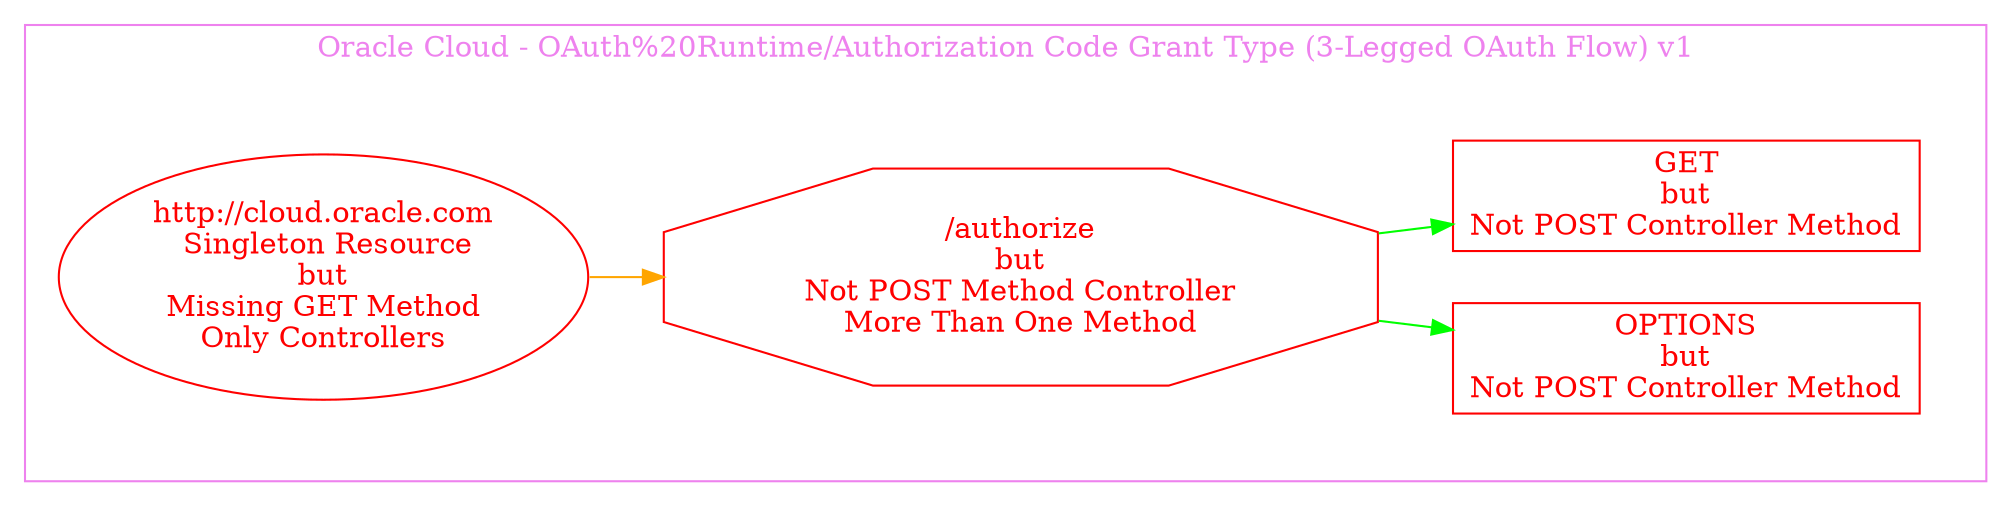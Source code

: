 digraph Cloud_Computing_REST_API {
rankdir="LR";
subgraph cluster_0 {
label="Oracle Cloud - OAuth%20Runtime/Authorization Code Grant Type (3-Legged OAuth Flow) v1"
color=violet
fontcolor=violet
subgraph cluster_1 {
label=""
color=white
fontcolor=white
node1 [label="http://cloud.oracle.com\n Singleton Resource\nbut\nMissing GET Method\nOnly Controllers", shape="ellipse", color="red", fontcolor="red"]
node1 -> node2 [color="orange", fontcolor="orange"]
subgraph cluster_2 {
label=""
color=white
fontcolor=white
node2 [label="/authorize\nbut\nNot POST Method Controller\nMore Than One Method", shape="octagon", color="red", fontcolor="red"]
node2 -> node3 [color="green", fontcolor="green"]
subgraph cluster_3 {
label=""
color=white
fontcolor=white
node3 [label="OPTIONS\nbut\nNot POST Controller Method", shape="box", color="red", fontcolor="red"]
}
node2 -> node4 [color="green", fontcolor="green"]
subgraph cluster_4 {
label=""
color=white
fontcolor=white
node4 [label="GET\nbut\nNot POST Controller Method", shape="box", color="red", fontcolor="red"]
}
}
}
}
}
